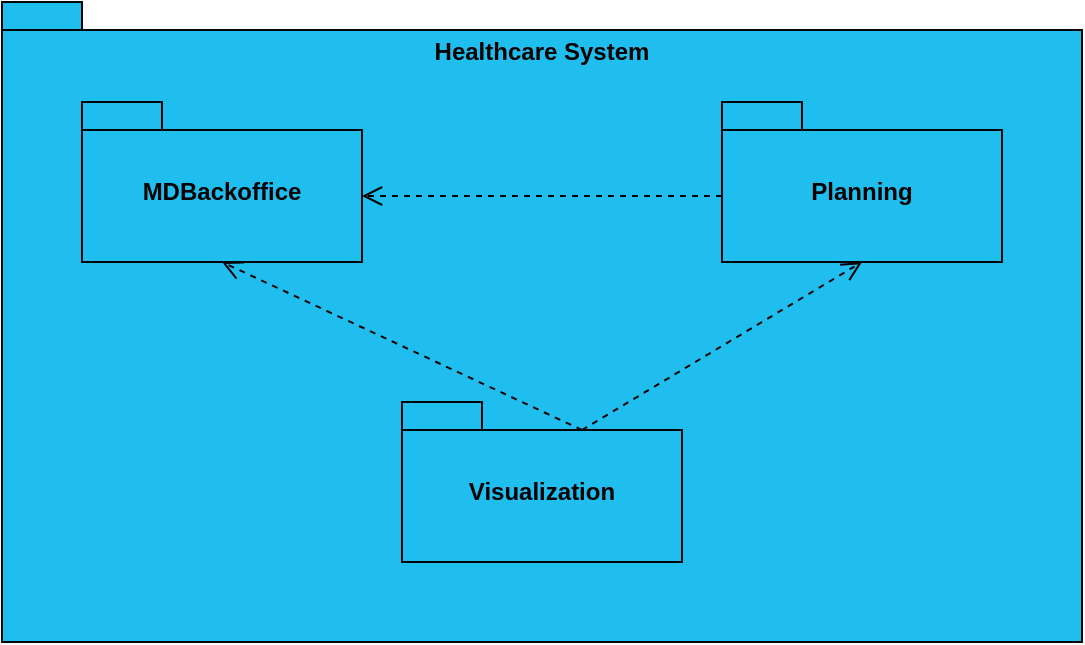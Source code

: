 <mxfile version="24.7.17">
  <diagram name="Página-1" id="RwL_v3xmSVvoEW0B1FeW">
    <mxGraphModel dx="884" dy="487" grid="1" gridSize="10" guides="1" tooltips="1" connect="1" arrows="1" fold="1" page="1" pageScale="1" pageWidth="827" pageHeight="1169" math="0" shadow="0">
      <root>
        <mxCell id="0" />
        <mxCell id="1" parent="0" />
        <mxCell id="0vD85CPpexM7nKXdHdo8-1" value="Healthcare System" style="shape=folder;fontStyle=1;spacingTop=3;tabWidth=40;tabHeight=14;tabPosition=left;html=1;whiteSpace=wrap;labelPosition=center;verticalLabelPosition=top;align=center;verticalAlign=bottom;labelBackgroundColor=none;labelBorderColor=none;spacing=-32;fillColor=#1FBEEF;strokeColor=#030303;" parent="1" vertex="1">
          <mxGeometry x="70" y="160" width="540" height="320" as="geometry" />
        </mxCell>
        <mxCell id="0vD85CPpexM7nKXdHdo8-2" value="MDBackoffice" style="shape=folder;fontStyle=1;spacingTop=10;tabWidth=40;tabHeight=14;tabPosition=left;html=1;whiteSpace=wrap;fillColor=#1FBEEF;strokeColor=#030303;" parent="1" vertex="1">
          <mxGeometry x="110" y="210" width="140" height="80" as="geometry" />
        </mxCell>
        <mxCell id="0vD85CPpexM7nKXdHdo8-3" value="Planning" style="shape=folder;fontStyle=1;spacingTop=10;tabWidth=40;tabHeight=14;tabPosition=left;html=1;whiteSpace=wrap;fillColor=#1FBEEF;strokeColor=#030303;" parent="1" vertex="1">
          <mxGeometry x="430" y="210" width="140" height="80" as="geometry" />
        </mxCell>
        <mxCell id="0vD85CPpexM7nKXdHdo8-5" value="Visualization" style="shape=folder;fontStyle=1;spacingTop=10;tabWidth=40;tabHeight=14;tabPosition=left;html=1;whiteSpace=wrap;fillColor=#1FBEEF;strokeColor=#030303;" parent="1" vertex="1">
          <mxGeometry x="270" y="360" width="140" height="80" as="geometry" />
        </mxCell>
        <mxCell id="0vD85CPpexM7nKXdHdo8-7" value="" style="html=1;verticalAlign=bottom;endArrow=open;dashed=1;endSize=8;curved=0;rounded=0;entryX=0;entryY=0;entryDx=140;entryDy=47;entryPerimeter=0;exitX=0;exitY=0;exitDx=0;exitDy=47;exitPerimeter=0;strokeColor=#030303;" parent="1" source="0vD85CPpexM7nKXdHdo8-3" target="0vD85CPpexM7nKXdHdo8-2" edge="1">
          <mxGeometry relative="1" as="geometry">
            <mxPoint x="710" y="320" as="sourcePoint" />
            <mxPoint x="370" y="320" as="targetPoint" />
          </mxGeometry>
        </mxCell>
        <mxCell id="0vD85CPpexM7nKXdHdo8-10" value="" style="html=1;verticalAlign=bottom;endArrow=open;dashed=1;endSize=8;curved=0;rounded=0;exitX=0;exitY=0;exitDx=90;exitDy=14;exitPerimeter=0;entryX=0.5;entryY=1;entryDx=0;entryDy=0;entryPerimeter=0;strokeColor=#030303;" parent="1" source="0vD85CPpexM7nKXdHdo8-5" target="0vD85CPpexM7nKXdHdo8-3" edge="1">
          <mxGeometry relative="1" as="geometry">
            <mxPoint x="430" y="297" as="sourcePoint" />
            <mxPoint x="310" y="297" as="targetPoint" />
          </mxGeometry>
        </mxCell>
        <mxCell id="0vD85CPpexM7nKXdHdo8-15" value="" style="html=1;verticalAlign=bottom;endArrow=open;dashed=1;endSize=8;curved=0;rounded=0;entryX=0.5;entryY=1;entryDx=0;entryDy=0;entryPerimeter=0;exitX=0;exitY=0;exitDx=90;exitDy=14;exitPerimeter=0;strokeColor=#030303;" parent="1" source="0vD85CPpexM7nKXdHdo8-5" target="0vD85CPpexM7nKXdHdo8-2" edge="1">
          <mxGeometry relative="1" as="geometry">
            <mxPoint x="440" y="267" as="sourcePoint" />
            <mxPoint x="260" y="267" as="targetPoint" />
          </mxGeometry>
        </mxCell>
      </root>
    </mxGraphModel>
  </diagram>
</mxfile>
